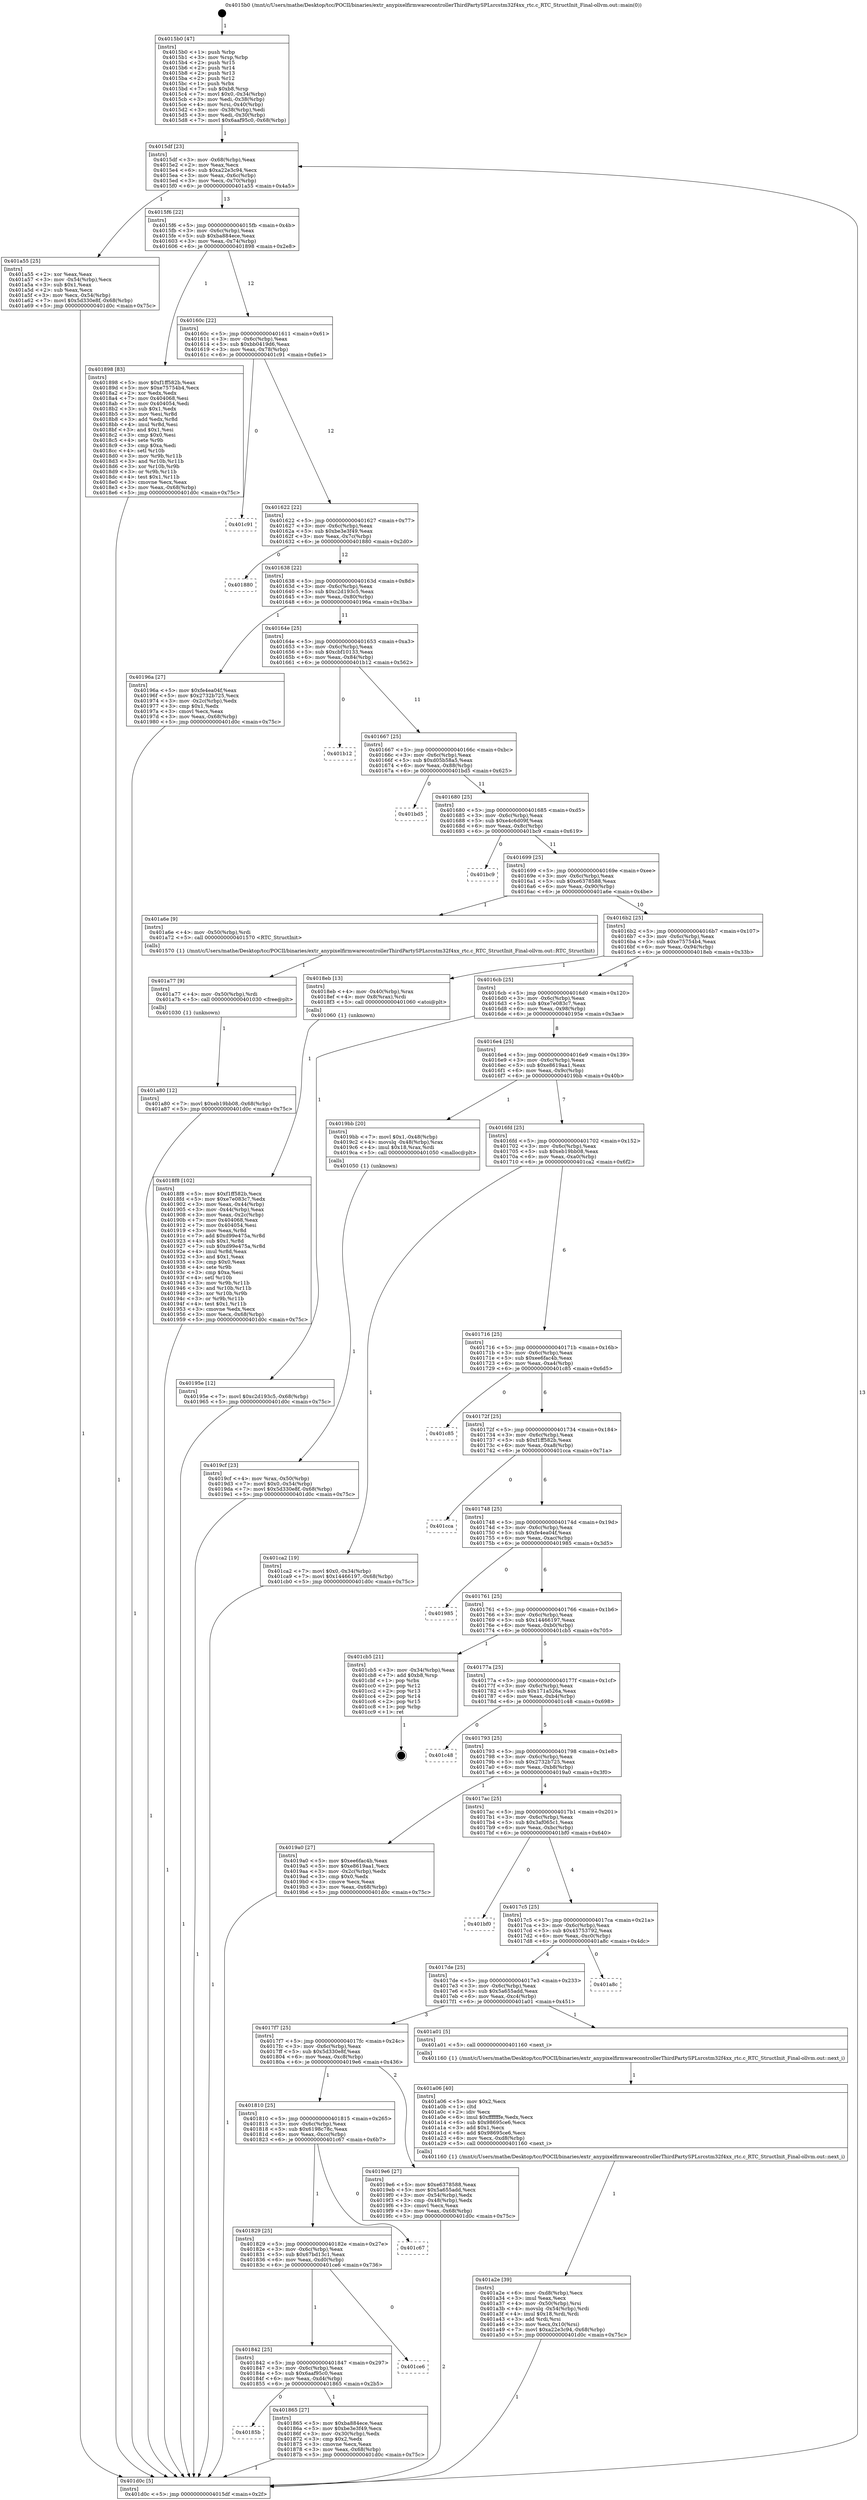 digraph "0x4015b0" {
  label = "0x4015b0 (/mnt/c/Users/mathe/Desktop/tcc/POCII/binaries/extr_anypixelfirmwarecontrollerThirdPartySPLsrcstm32f4xx_rtc.c_RTC_StructInit_Final-ollvm.out::main(0))"
  labelloc = "t"
  node[shape=record]

  Entry [label="",width=0.3,height=0.3,shape=circle,fillcolor=black,style=filled]
  "0x4015df" [label="{
     0x4015df [23]\l
     | [instrs]\l
     &nbsp;&nbsp;0x4015df \<+3\>: mov -0x68(%rbp),%eax\l
     &nbsp;&nbsp;0x4015e2 \<+2\>: mov %eax,%ecx\l
     &nbsp;&nbsp;0x4015e4 \<+6\>: sub $0xa22e3c94,%ecx\l
     &nbsp;&nbsp;0x4015ea \<+3\>: mov %eax,-0x6c(%rbp)\l
     &nbsp;&nbsp;0x4015ed \<+3\>: mov %ecx,-0x70(%rbp)\l
     &nbsp;&nbsp;0x4015f0 \<+6\>: je 0000000000401a55 \<main+0x4a5\>\l
  }"]
  "0x401a55" [label="{
     0x401a55 [25]\l
     | [instrs]\l
     &nbsp;&nbsp;0x401a55 \<+2\>: xor %eax,%eax\l
     &nbsp;&nbsp;0x401a57 \<+3\>: mov -0x54(%rbp),%ecx\l
     &nbsp;&nbsp;0x401a5a \<+3\>: sub $0x1,%eax\l
     &nbsp;&nbsp;0x401a5d \<+2\>: sub %eax,%ecx\l
     &nbsp;&nbsp;0x401a5f \<+3\>: mov %ecx,-0x54(%rbp)\l
     &nbsp;&nbsp;0x401a62 \<+7\>: movl $0x5d330e8f,-0x68(%rbp)\l
     &nbsp;&nbsp;0x401a69 \<+5\>: jmp 0000000000401d0c \<main+0x75c\>\l
  }"]
  "0x4015f6" [label="{
     0x4015f6 [22]\l
     | [instrs]\l
     &nbsp;&nbsp;0x4015f6 \<+5\>: jmp 00000000004015fb \<main+0x4b\>\l
     &nbsp;&nbsp;0x4015fb \<+3\>: mov -0x6c(%rbp),%eax\l
     &nbsp;&nbsp;0x4015fe \<+5\>: sub $0xba884ece,%eax\l
     &nbsp;&nbsp;0x401603 \<+3\>: mov %eax,-0x74(%rbp)\l
     &nbsp;&nbsp;0x401606 \<+6\>: je 0000000000401898 \<main+0x2e8\>\l
  }"]
  Exit [label="",width=0.3,height=0.3,shape=circle,fillcolor=black,style=filled,peripheries=2]
  "0x401898" [label="{
     0x401898 [83]\l
     | [instrs]\l
     &nbsp;&nbsp;0x401898 \<+5\>: mov $0xf1ff582b,%eax\l
     &nbsp;&nbsp;0x40189d \<+5\>: mov $0xe75754b4,%ecx\l
     &nbsp;&nbsp;0x4018a2 \<+2\>: xor %edx,%edx\l
     &nbsp;&nbsp;0x4018a4 \<+7\>: mov 0x404068,%esi\l
     &nbsp;&nbsp;0x4018ab \<+7\>: mov 0x404054,%edi\l
     &nbsp;&nbsp;0x4018b2 \<+3\>: sub $0x1,%edx\l
     &nbsp;&nbsp;0x4018b5 \<+3\>: mov %esi,%r8d\l
     &nbsp;&nbsp;0x4018b8 \<+3\>: add %edx,%r8d\l
     &nbsp;&nbsp;0x4018bb \<+4\>: imul %r8d,%esi\l
     &nbsp;&nbsp;0x4018bf \<+3\>: and $0x1,%esi\l
     &nbsp;&nbsp;0x4018c2 \<+3\>: cmp $0x0,%esi\l
     &nbsp;&nbsp;0x4018c5 \<+4\>: sete %r9b\l
     &nbsp;&nbsp;0x4018c9 \<+3\>: cmp $0xa,%edi\l
     &nbsp;&nbsp;0x4018cc \<+4\>: setl %r10b\l
     &nbsp;&nbsp;0x4018d0 \<+3\>: mov %r9b,%r11b\l
     &nbsp;&nbsp;0x4018d3 \<+3\>: and %r10b,%r11b\l
     &nbsp;&nbsp;0x4018d6 \<+3\>: xor %r10b,%r9b\l
     &nbsp;&nbsp;0x4018d9 \<+3\>: or %r9b,%r11b\l
     &nbsp;&nbsp;0x4018dc \<+4\>: test $0x1,%r11b\l
     &nbsp;&nbsp;0x4018e0 \<+3\>: cmovne %ecx,%eax\l
     &nbsp;&nbsp;0x4018e3 \<+3\>: mov %eax,-0x68(%rbp)\l
     &nbsp;&nbsp;0x4018e6 \<+5\>: jmp 0000000000401d0c \<main+0x75c\>\l
  }"]
  "0x40160c" [label="{
     0x40160c [22]\l
     | [instrs]\l
     &nbsp;&nbsp;0x40160c \<+5\>: jmp 0000000000401611 \<main+0x61\>\l
     &nbsp;&nbsp;0x401611 \<+3\>: mov -0x6c(%rbp),%eax\l
     &nbsp;&nbsp;0x401614 \<+5\>: sub $0xbb0419d6,%eax\l
     &nbsp;&nbsp;0x401619 \<+3\>: mov %eax,-0x78(%rbp)\l
     &nbsp;&nbsp;0x40161c \<+6\>: je 0000000000401c91 \<main+0x6e1\>\l
  }"]
  "0x401a80" [label="{
     0x401a80 [12]\l
     | [instrs]\l
     &nbsp;&nbsp;0x401a80 \<+7\>: movl $0xeb19bb08,-0x68(%rbp)\l
     &nbsp;&nbsp;0x401a87 \<+5\>: jmp 0000000000401d0c \<main+0x75c\>\l
  }"]
  "0x401c91" [label="{
     0x401c91\l
  }", style=dashed]
  "0x401622" [label="{
     0x401622 [22]\l
     | [instrs]\l
     &nbsp;&nbsp;0x401622 \<+5\>: jmp 0000000000401627 \<main+0x77\>\l
     &nbsp;&nbsp;0x401627 \<+3\>: mov -0x6c(%rbp),%eax\l
     &nbsp;&nbsp;0x40162a \<+5\>: sub $0xbe3e3f49,%eax\l
     &nbsp;&nbsp;0x40162f \<+3\>: mov %eax,-0x7c(%rbp)\l
     &nbsp;&nbsp;0x401632 \<+6\>: je 0000000000401880 \<main+0x2d0\>\l
  }"]
  "0x401a77" [label="{
     0x401a77 [9]\l
     | [instrs]\l
     &nbsp;&nbsp;0x401a77 \<+4\>: mov -0x50(%rbp),%rdi\l
     &nbsp;&nbsp;0x401a7b \<+5\>: call 0000000000401030 \<free@plt\>\l
     | [calls]\l
     &nbsp;&nbsp;0x401030 \{1\} (unknown)\l
  }"]
  "0x401880" [label="{
     0x401880\l
  }", style=dashed]
  "0x401638" [label="{
     0x401638 [22]\l
     | [instrs]\l
     &nbsp;&nbsp;0x401638 \<+5\>: jmp 000000000040163d \<main+0x8d\>\l
     &nbsp;&nbsp;0x40163d \<+3\>: mov -0x6c(%rbp),%eax\l
     &nbsp;&nbsp;0x401640 \<+5\>: sub $0xc2d193c5,%eax\l
     &nbsp;&nbsp;0x401645 \<+3\>: mov %eax,-0x80(%rbp)\l
     &nbsp;&nbsp;0x401648 \<+6\>: je 000000000040196a \<main+0x3ba\>\l
  }"]
  "0x401a2e" [label="{
     0x401a2e [39]\l
     | [instrs]\l
     &nbsp;&nbsp;0x401a2e \<+6\>: mov -0xd8(%rbp),%ecx\l
     &nbsp;&nbsp;0x401a34 \<+3\>: imul %eax,%ecx\l
     &nbsp;&nbsp;0x401a37 \<+4\>: mov -0x50(%rbp),%rsi\l
     &nbsp;&nbsp;0x401a3b \<+4\>: movslq -0x54(%rbp),%rdi\l
     &nbsp;&nbsp;0x401a3f \<+4\>: imul $0x18,%rdi,%rdi\l
     &nbsp;&nbsp;0x401a43 \<+3\>: add %rdi,%rsi\l
     &nbsp;&nbsp;0x401a46 \<+3\>: mov %ecx,0x10(%rsi)\l
     &nbsp;&nbsp;0x401a49 \<+7\>: movl $0xa22e3c94,-0x68(%rbp)\l
     &nbsp;&nbsp;0x401a50 \<+5\>: jmp 0000000000401d0c \<main+0x75c\>\l
  }"]
  "0x40196a" [label="{
     0x40196a [27]\l
     | [instrs]\l
     &nbsp;&nbsp;0x40196a \<+5\>: mov $0xfe4ea04f,%eax\l
     &nbsp;&nbsp;0x40196f \<+5\>: mov $0x2732b725,%ecx\l
     &nbsp;&nbsp;0x401974 \<+3\>: mov -0x2c(%rbp),%edx\l
     &nbsp;&nbsp;0x401977 \<+3\>: cmp $0x1,%edx\l
     &nbsp;&nbsp;0x40197a \<+3\>: cmovl %ecx,%eax\l
     &nbsp;&nbsp;0x40197d \<+3\>: mov %eax,-0x68(%rbp)\l
     &nbsp;&nbsp;0x401980 \<+5\>: jmp 0000000000401d0c \<main+0x75c\>\l
  }"]
  "0x40164e" [label="{
     0x40164e [25]\l
     | [instrs]\l
     &nbsp;&nbsp;0x40164e \<+5\>: jmp 0000000000401653 \<main+0xa3\>\l
     &nbsp;&nbsp;0x401653 \<+3\>: mov -0x6c(%rbp),%eax\l
     &nbsp;&nbsp;0x401656 \<+5\>: sub $0xcbf10133,%eax\l
     &nbsp;&nbsp;0x40165b \<+6\>: mov %eax,-0x84(%rbp)\l
     &nbsp;&nbsp;0x401661 \<+6\>: je 0000000000401b12 \<main+0x562\>\l
  }"]
  "0x401a06" [label="{
     0x401a06 [40]\l
     | [instrs]\l
     &nbsp;&nbsp;0x401a06 \<+5\>: mov $0x2,%ecx\l
     &nbsp;&nbsp;0x401a0b \<+1\>: cltd\l
     &nbsp;&nbsp;0x401a0c \<+2\>: idiv %ecx\l
     &nbsp;&nbsp;0x401a0e \<+6\>: imul $0xfffffffe,%edx,%ecx\l
     &nbsp;&nbsp;0x401a14 \<+6\>: sub $0x98695ce6,%ecx\l
     &nbsp;&nbsp;0x401a1a \<+3\>: add $0x1,%ecx\l
     &nbsp;&nbsp;0x401a1d \<+6\>: add $0x98695ce6,%ecx\l
     &nbsp;&nbsp;0x401a23 \<+6\>: mov %ecx,-0xd8(%rbp)\l
     &nbsp;&nbsp;0x401a29 \<+5\>: call 0000000000401160 \<next_i\>\l
     | [calls]\l
     &nbsp;&nbsp;0x401160 \{1\} (/mnt/c/Users/mathe/Desktop/tcc/POCII/binaries/extr_anypixelfirmwarecontrollerThirdPartySPLsrcstm32f4xx_rtc.c_RTC_StructInit_Final-ollvm.out::next_i)\l
  }"]
  "0x401b12" [label="{
     0x401b12\l
  }", style=dashed]
  "0x401667" [label="{
     0x401667 [25]\l
     | [instrs]\l
     &nbsp;&nbsp;0x401667 \<+5\>: jmp 000000000040166c \<main+0xbc\>\l
     &nbsp;&nbsp;0x40166c \<+3\>: mov -0x6c(%rbp),%eax\l
     &nbsp;&nbsp;0x40166f \<+5\>: sub $0xd05b58a5,%eax\l
     &nbsp;&nbsp;0x401674 \<+6\>: mov %eax,-0x88(%rbp)\l
     &nbsp;&nbsp;0x40167a \<+6\>: je 0000000000401bd5 \<main+0x625\>\l
  }"]
  "0x4019cf" [label="{
     0x4019cf [23]\l
     | [instrs]\l
     &nbsp;&nbsp;0x4019cf \<+4\>: mov %rax,-0x50(%rbp)\l
     &nbsp;&nbsp;0x4019d3 \<+7\>: movl $0x0,-0x54(%rbp)\l
     &nbsp;&nbsp;0x4019da \<+7\>: movl $0x5d330e8f,-0x68(%rbp)\l
     &nbsp;&nbsp;0x4019e1 \<+5\>: jmp 0000000000401d0c \<main+0x75c\>\l
  }"]
  "0x401bd5" [label="{
     0x401bd5\l
  }", style=dashed]
  "0x401680" [label="{
     0x401680 [25]\l
     | [instrs]\l
     &nbsp;&nbsp;0x401680 \<+5\>: jmp 0000000000401685 \<main+0xd5\>\l
     &nbsp;&nbsp;0x401685 \<+3\>: mov -0x6c(%rbp),%eax\l
     &nbsp;&nbsp;0x401688 \<+5\>: sub $0xe4c6d09f,%eax\l
     &nbsp;&nbsp;0x40168d \<+6\>: mov %eax,-0x8c(%rbp)\l
     &nbsp;&nbsp;0x401693 \<+6\>: je 0000000000401bc9 \<main+0x619\>\l
  }"]
  "0x4018f8" [label="{
     0x4018f8 [102]\l
     | [instrs]\l
     &nbsp;&nbsp;0x4018f8 \<+5\>: mov $0xf1ff582b,%ecx\l
     &nbsp;&nbsp;0x4018fd \<+5\>: mov $0xe7e083c7,%edx\l
     &nbsp;&nbsp;0x401902 \<+3\>: mov %eax,-0x44(%rbp)\l
     &nbsp;&nbsp;0x401905 \<+3\>: mov -0x44(%rbp),%eax\l
     &nbsp;&nbsp;0x401908 \<+3\>: mov %eax,-0x2c(%rbp)\l
     &nbsp;&nbsp;0x40190b \<+7\>: mov 0x404068,%eax\l
     &nbsp;&nbsp;0x401912 \<+7\>: mov 0x404054,%esi\l
     &nbsp;&nbsp;0x401919 \<+3\>: mov %eax,%r8d\l
     &nbsp;&nbsp;0x40191c \<+7\>: add $0xd99e475a,%r8d\l
     &nbsp;&nbsp;0x401923 \<+4\>: sub $0x1,%r8d\l
     &nbsp;&nbsp;0x401927 \<+7\>: sub $0xd99e475a,%r8d\l
     &nbsp;&nbsp;0x40192e \<+4\>: imul %r8d,%eax\l
     &nbsp;&nbsp;0x401932 \<+3\>: and $0x1,%eax\l
     &nbsp;&nbsp;0x401935 \<+3\>: cmp $0x0,%eax\l
     &nbsp;&nbsp;0x401938 \<+4\>: sete %r9b\l
     &nbsp;&nbsp;0x40193c \<+3\>: cmp $0xa,%esi\l
     &nbsp;&nbsp;0x40193f \<+4\>: setl %r10b\l
     &nbsp;&nbsp;0x401943 \<+3\>: mov %r9b,%r11b\l
     &nbsp;&nbsp;0x401946 \<+3\>: and %r10b,%r11b\l
     &nbsp;&nbsp;0x401949 \<+3\>: xor %r10b,%r9b\l
     &nbsp;&nbsp;0x40194c \<+3\>: or %r9b,%r11b\l
     &nbsp;&nbsp;0x40194f \<+4\>: test $0x1,%r11b\l
     &nbsp;&nbsp;0x401953 \<+3\>: cmovne %edx,%ecx\l
     &nbsp;&nbsp;0x401956 \<+3\>: mov %ecx,-0x68(%rbp)\l
     &nbsp;&nbsp;0x401959 \<+5\>: jmp 0000000000401d0c \<main+0x75c\>\l
  }"]
  "0x401bc9" [label="{
     0x401bc9\l
  }", style=dashed]
  "0x401699" [label="{
     0x401699 [25]\l
     | [instrs]\l
     &nbsp;&nbsp;0x401699 \<+5\>: jmp 000000000040169e \<main+0xee\>\l
     &nbsp;&nbsp;0x40169e \<+3\>: mov -0x6c(%rbp),%eax\l
     &nbsp;&nbsp;0x4016a1 \<+5\>: sub $0xe6378588,%eax\l
     &nbsp;&nbsp;0x4016a6 \<+6\>: mov %eax,-0x90(%rbp)\l
     &nbsp;&nbsp;0x4016ac \<+6\>: je 0000000000401a6e \<main+0x4be\>\l
  }"]
  "0x4015b0" [label="{
     0x4015b0 [47]\l
     | [instrs]\l
     &nbsp;&nbsp;0x4015b0 \<+1\>: push %rbp\l
     &nbsp;&nbsp;0x4015b1 \<+3\>: mov %rsp,%rbp\l
     &nbsp;&nbsp;0x4015b4 \<+2\>: push %r15\l
     &nbsp;&nbsp;0x4015b6 \<+2\>: push %r14\l
     &nbsp;&nbsp;0x4015b8 \<+2\>: push %r13\l
     &nbsp;&nbsp;0x4015ba \<+2\>: push %r12\l
     &nbsp;&nbsp;0x4015bc \<+1\>: push %rbx\l
     &nbsp;&nbsp;0x4015bd \<+7\>: sub $0xb8,%rsp\l
     &nbsp;&nbsp;0x4015c4 \<+7\>: movl $0x0,-0x34(%rbp)\l
     &nbsp;&nbsp;0x4015cb \<+3\>: mov %edi,-0x38(%rbp)\l
     &nbsp;&nbsp;0x4015ce \<+4\>: mov %rsi,-0x40(%rbp)\l
     &nbsp;&nbsp;0x4015d2 \<+3\>: mov -0x38(%rbp),%edi\l
     &nbsp;&nbsp;0x4015d5 \<+3\>: mov %edi,-0x30(%rbp)\l
     &nbsp;&nbsp;0x4015d8 \<+7\>: movl $0x6aaf95c0,-0x68(%rbp)\l
  }"]
  "0x401a6e" [label="{
     0x401a6e [9]\l
     | [instrs]\l
     &nbsp;&nbsp;0x401a6e \<+4\>: mov -0x50(%rbp),%rdi\l
     &nbsp;&nbsp;0x401a72 \<+5\>: call 0000000000401570 \<RTC_StructInit\>\l
     | [calls]\l
     &nbsp;&nbsp;0x401570 \{1\} (/mnt/c/Users/mathe/Desktop/tcc/POCII/binaries/extr_anypixelfirmwarecontrollerThirdPartySPLsrcstm32f4xx_rtc.c_RTC_StructInit_Final-ollvm.out::RTC_StructInit)\l
  }"]
  "0x4016b2" [label="{
     0x4016b2 [25]\l
     | [instrs]\l
     &nbsp;&nbsp;0x4016b2 \<+5\>: jmp 00000000004016b7 \<main+0x107\>\l
     &nbsp;&nbsp;0x4016b7 \<+3\>: mov -0x6c(%rbp),%eax\l
     &nbsp;&nbsp;0x4016ba \<+5\>: sub $0xe75754b4,%eax\l
     &nbsp;&nbsp;0x4016bf \<+6\>: mov %eax,-0x94(%rbp)\l
     &nbsp;&nbsp;0x4016c5 \<+6\>: je 00000000004018eb \<main+0x33b\>\l
  }"]
  "0x401d0c" [label="{
     0x401d0c [5]\l
     | [instrs]\l
     &nbsp;&nbsp;0x401d0c \<+5\>: jmp 00000000004015df \<main+0x2f\>\l
  }"]
  "0x4018eb" [label="{
     0x4018eb [13]\l
     | [instrs]\l
     &nbsp;&nbsp;0x4018eb \<+4\>: mov -0x40(%rbp),%rax\l
     &nbsp;&nbsp;0x4018ef \<+4\>: mov 0x8(%rax),%rdi\l
     &nbsp;&nbsp;0x4018f3 \<+5\>: call 0000000000401060 \<atoi@plt\>\l
     | [calls]\l
     &nbsp;&nbsp;0x401060 \{1\} (unknown)\l
  }"]
  "0x4016cb" [label="{
     0x4016cb [25]\l
     | [instrs]\l
     &nbsp;&nbsp;0x4016cb \<+5\>: jmp 00000000004016d0 \<main+0x120\>\l
     &nbsp;&nbsp;0x4016d0 \<+3\>: mov -0x6c(%rbp),%eax\l
     &nbsp;&nbsp;0x4016d3 \<+5\>: sub $0xe7e083c7,%eax\l
     &nbsp;&nbsp;0x4016d8 \<+6\>: mov %eax,-0x98(%rbp)\l
     &nbsp;&nbsp;0x4016de \<+6\>: je 000000000040195e \<main+0x3ae\>\l
  }"]
  "0x40185b" [label="{
     0x40185b\l
  }", style=dashed]
  "0x40195e" [label="{
     0x40195e [12]\l
     | [instrs]\l
     &nbsp;&nbsp;0x40195e \<+7\>: movl $0xc2d193c5,-0x68(%rbp)\l
     &nbsp;&nbsp;0x401965 \<+5\>: jmp 0000000000401d0c \<main+0x75c\>\l
  }"]
  "0x4016e4" [label="{
     0x4016e4 [25]\l
     | [instrs]\l
     &nbsp;&nbsp;0x4016e4 \<+5\>: jmp 00000000004016e9 \<main+0x139\>\l
     &nbsp;&nbsp;0x4016e9 \<+3\>: mov -0x6c(%rbp),%eax\l
     &nbsp;&nbsp;0x4016ec \<+5\>: sub $0xe8619aa1,%eax\l
     &nbsp;&nbsp;0x4016f1 \<+6\>: mov %eax,-0x9c(%rbp)\l
     &nbsp;&nbsp;0x4016f7 \<+6\>: je 00000000004019bb \<main+0x40b\>\l
  }"]
  "0x401865" [label="{
     0x401865 [27]\l
     | [instrs]\l
     &nbsp;&nbsp;0x401865 \<+5\>: mov $0xba884ece,%eax\l
     &nbsp;&nbsp;0x40186a \<+5\>: mov $0xbe3e3f49,%ecx\l
     &nbsp;&nbsp;0x40186f \<+3\>: mov -0x30(%rbp),%edx\l
     &nbsp;&nbsp;0x401872 \<+3\>: cmp $0x2,%edx\l
     &nbsp;&nbsp;0x401875 \<+3\>: cmovne %ecx,%eax\l
     &nbsp;&nbsp;0x401878 \<+3\>: mov %eax,-0x68(%rbp)\l
     &nbsp;&nbsp;0x40187b \<+5\>: jmp 0000000000401d0c \<main+0x75c\>\l
  }"]
  "0x4019bb" [label="{
     0x4019bb [20]\l
     | [instrs]\l
     &nbsp;&nbsp;0x4019bb \<+7\>: movl $0x1,-0x48(%rbp)\l
     &nbsp;&nbsp;0x4019c2 \<+4\>: movslq -0x48(%rbp),%rax\l
     &nbsp;&nbsp;0x4019c6 \<+4\>: imul $0x18,%rax,%rdi\l
     &nbsp;&nbsp;0x4019ca \<+5\>: call 0000000000401050 \<malloc@plt\>\l
     | [calls]\l
     &nbsp;&nbsp;0x401050 \{1\} (unknown)\l
  }"]
  "0x4016fd" [label="{
     0x4016fd [25]\l
     | [instrs]\l
     &nbsp;&nbsp;0x4016fd \<+5\>: jmp 0000000000401702 \<main+0x152\>\l
     &nbsp;&nbsp;0x401702 \<+3\>: mov -0x6c(%rbp),%eax\l
     &nbsp;&nbsp;0x401705 \<+5\>: sub $0xeb19bb08,%eax\l
     &nbsp;&nbsp;0x40170a \<+6\>: mov %eax,-0xa0(%rbp)\l
     &nbsp;&nbsp;0x401710 \<+6\>: je 0000000000401ca2 \<main+0x6f2\>\l
  }"]
  "0x401842" [label="{
     0x401842 [25]\l
     | [instrs]\l
     &nbsp;&nbsp;0x401842 \<+5\>: jmp 0000000000401847 \<main+0x297\>\l
     &nbsp;&nbsp;0x401847 \<+3\>: mov -0x6c(%rbp),%eax\l
     &nbsp;&nbsp;0x40184a \<+5\>: sub $0x6aaf95c0,%eax\l
     &nbsp;&nbsp;0x40184f \<+6\>: mov %eax,-0xd4(%rbp)\l
     &nbsp;&nbsp;0x401855 \<+6\>: je 0000000000401865 \<main+0x2b5\>\l
  }"]
  "0x401ca2" [label="{
     0x401ca2 [19]\l
     | [instrs]\l
     &nbsp;&nbsp;0x401ca2 \<+7\>: movl $0x0,-0x34(%rbp)\l
     &nbsp;&nbsp;0x401ca9 \<+7\>: movl $0x14466197,-0x68(%rbp)\l
     &nbsp;&nbsp;0x401cb0 \<+5\>: jmp 0000000000401d0c \<main+0x75c\>\l
  }"]
  "0x401716" [label="{
     0x401716 [25]\l
     | [instrs]\l
     &nbsp;&nbsp;0x401716 \<+5\>: jmp 000000000040171b \<main+0x16b\>\l
     &nbsp;&nbsp;0x40171b \<+3\>: mov -0x6c(%rbp),%eax\l
     &nbsp;&nbsp;0x40171e \<+5\>: sub $0xee6fac4b,%eax\l
     &nbsp;&nbsp;0x401723 \<+6\>: mov %eax,-0xa4(%rbp)\l
     &nbsp;&nbsp;0x401729 \<+6\>: je 0000000000401c85 \<main+0x6d5\>\l
  }"]
  "0x401ce6" [label="{
     0x401ce6\l
  }", style=dashed]
  "0x401c85" [label="{
     0x401c85\l
  }", style=dashed]
  "0x40172f" [label="{
     0x40172f [25]\l
     | [instrs]\l
     &nbsp;&nbsp;0x40172f \<+5\>: jmp 0000000000401734 \<main+0x184\>\l
     &nbsp;&nbsp;0x401734 \<+3\>: mov -0x6c(%rbp),%eax\l
     &nbsp;&nbsp;0x401737 \<+5\>: sub $0xf1ff582b,%eax\l
     &nbsp;&nbsp;0x40173c \<+6\>: mov %eax,-0xa8(%rbp)\l
     &nbsp;&nbsp;0x401742 \<+6\>: je 0000000000401cca \<main+0x71a\>\l
  }"]
  "0x401829" [label="{
     0x401829 [25]\l
     | [instrs]\l
     &nbsp;&nbsp;0x401829 \<+5\>: jmp 000000000040182e \<main+0x27e\>\l
     &nbsp;&nbsp;0x40182e \<+3\>: mov -0x6c(%rbp),%eax\l
     &nbsp;&nbsp;0x401831 \<+5\>: sub $0x67bd13c1,%eax\l
     &nbsp;&nbsp;0x401836 \<+6\>: mov %eax,-0xd0(%rbp)\l
     &nbsp;&nbsp;0x40183c \<+6\>: je 0000000000401ce6 \<main+0x736\>\l
  }"]
  "0x401cca" [label="{
     0x401cca\l
  }", style=dashed]
  "0x401748" [label="{
     0x401748 [25]\l
     | [instrs]\l
     &nbsp;&nbsp;0x401748 \<+5\>: jmp 000000000040174d \<main+0x19d\>\l
     &nbsp;&nbsp;0x40174d \<+3\>: mov -0x6c(%rbp),%eax\l
     &nbsp;&nbsp;0x401750 \<+5\>: sub $0xfe4ea04f,%eax\l
     &nbsp;&nbsp;0x401755 \<+6\>: mov %eax,-0xac(%rbp)\l
     &nbsp;&nbsp;0x40175b \<+6\>: je 0000000000401985 \<main+0x3d5\>\l
  }"]
  "0x401c67" [label="{
     0x401c67\l
  }", style=dashed]
  "0x401985" [label="{
     0x401985\l
  }", style=dashed]
  "0x401761" [label="{
     0x401761 [25]\l
     | [instrs]\l
     &nbsp;&nbsp;0x401761 \<+5\>: jmp 0000000000401766 \<main+0x1b6\>\l
     &nbsp;&nbsp;0x401766 \<+3\>: mov -0x6c(%rbp),%eax\l
     &nbsp;&nbsp;0x401769 \<+5\>: sub $0x14466197,%eax\l
     &nbsp;&nbsp;0x40176e \<+6\>: mov %eax,-0xb0(%rbp)\l
     &nbsp;&nbsp;0x401774 \<+6\>: je 0000000000401cb5 \<main+0x705\>\l
  }"]
  "0x401810" [label="{
     0x401810 [25]\l
     | [instrs]\l
     &nbsp;&nbsp;0x401810 \<+5\>: jmp 0000000000401815 \<main+0x265\>\l
     &nbsp;&nbsp;0x401815 \<+3\>: mov -0x6c(%rbp),%eax\l
     &nbsp;&nbsp;0x401818 \<+5\>: sub $0x6198c78c,%eax\l
     &nbsp;&nbsp;0x40181d \<+6\>: mov %eax,-0xcc(%rbp)\l
     &nbsp;&nbsp;0x401823 \<+6\>: je 0000000000401c67 \<main+0x6b7\>\l
  }"]
  "0x401cb5" [label="{
     0x401cb5 [21]\l
     | [instrs]\l
     &nbsp;&nbsp;0x401cb5 \<+3\>: mov -0x34(%rbp),%eax\l
     &nbsp;&nbsp;0x401cb8 \<+7\>: add $0xb8,%rsp\l
     &nbsp;&nbsp;0x401cbf \<+1\>: pop %rbx\l
     &nbsp;&nbsp;0x401cc0 \<+2\>: pop %r12\l
     &nbsp;&nbsp;0x401cc2 \<+2\>: pop %r13\l
     &nbsp;&nbsp;0x401cc4 \<+2\>: pop %r14\l
     &nbsp;&nbsp;0x401cc6 \<+2\>: pop %r15\l
     &nbsp;&nbsp;0x401cc8 \<+1\>: pop %rbp\l
     &nbsp;&nbsp;0x401cc9 \<+1\>: ret\l
  }"]
  "0x40177a" [label="{
     0x40177a [25]\l
     | [instrs]\l
     &nbsp;&nbsp;0x40177a \<+5\>: jmp 000000000040177f \<main+0x1cf\>\l
     &nbsp;&nbsp;0x40177f \<+3\>: mov -0x6c(%rbp),%eax\l
     &nbsp;&nbsp;0x401782 \<+5\>: sub $0x171a526a,%eax\l
     &nbsp;&nbsp;0x401787 \<+6\>: mov %eax,-0xb4(%rbp)\l
     &nbsp;&nbsp;0x40178d \<+6\>: je 0000000000401c48 \<main+0x698\>\l
  }"]
  "0x4019e6" [label="{
     0x4019e6 [27]\l
     | [instrs]\l
     &nbsp;&nbsp;0x4019e6 \<+5\>: mov $0xe6378588,%eax\l
     &nbsp;&nbsp;0x4019eb \<+5\>: mov $0x5a655add,%ecx\l
     &nbsp;&nbsp;0x4019f0 \<+3\>: mov -0x54(%rbp),%edx\l
     &nbsp;&nbsp;0x4019f3 \<+3\>: cmp -0x48(%rbp),%edx\l
     &nbsp;&nbsp;0x4019f6 \<+3\>: cmovl %ecx,%eax\l
     &nbsp;&nbsp;0x4019f9 \<+3\>: mov %eax,-0x68(%rbp)\l
     &nbsp;&nbsp;0x4019fc \<+5\>: jmp 0000000000401d0c \<main+0x75c\>\l
  }"]
  "0x401c48" [label="{
     0x401c48\l
  }", style=dashed]
  "0x401793" [label="{
     0x401793 [25]\l
     | [instrs]\l
     &nbsp;&nbsp;0x401793 \<+5\>: jmp 0000000000401798 \<main+0x1e8\>\l
     &nbsp;&nbsp;0x401798 \<+3\>: mov -0x6c(%rbp),%eax\l
     &nbsp;&nbsp;0x40179b \<+5\>: sub $0x2732b725,%eax\l
     &nbsp;&nbsp;0x4017a0 \<+6\>: mov %eax,-0xb8(%rbp)\l
     &nbsp;&nbsp;0x4017a6 \<+6\>: je 00000000004019a0 \<main+0x3f0\>\l
  }"]
  "0x4017f7" [label="{
     0x4017f7 [25]\l
     | [instrs]\l
     &nbsp;&nbsp;0x4017f7 \<+5\>: jmp 00000000004017fc \<main+0x24c\>\l
     &nbsp;&nbsp;0x4017fc \<+3\>: mov -0x6c(%rbp),%eax\l
     &nbsp;&nbsp;0x4017ff \<+5\>: sub $0x5d330e8f,%eax\l
     &nbsp;&nbsp;0x401804 \<+6\>: mov %eax,-0xc8(%rbp)\l
     &nbsp;&nbsp;0x40180a \<+6\>: je 00000000004019e6 \<main+0x436\>\l
  }"]
  "0x4019a0" [label="{
     0x4019a0 [27]\l
     | [instrs]\l
     &nbsp;&nbsp;0x4019a0 \<+5\>: mov $0xee6fac4b,%eax\l
     &nbsp;&nbsp;0x4019a5 \<+5\>: mov $0xe8619aa1,%ecx\l
     &nbsp;&nbsp;0x4019aa \<+3\>: mov -0x2c(%rbp),%edx\l
     &nbsp;&nbsp;0x4019ad \<+3\>: cmp $0x0,%edx\l
     &nbsp;&nbsp;0x4019b0 \<+3\>: cmove %ecx,%eax\l
     &nbsp;&nbsp;0x4019b3 \<+3\>: mov %eax,-0x68(%rbp)\l
     &nbsp;&nbsp;0x4019b6 \<+5\>: jmp 0000000000401d0c \<main+0x75c\>\l
  }"]
  "0x4017ac" [label="{
     0x4017ac [25]\l
     | [instrs]\l
     &nbsp;&nbsp;0x4017ac \<+5\>: jmp 00000000004017b1 \<main+0x201\>\l
     &nbsp;&nbsp;0x4017b1 \<+3\>: mov -0x6c(%rbp),%eax\l
     &nbsp;&nbsp;0x4017b4 \<+5\>: sub $0x3af065c1,%eax\l
     &nbsp;&nbsp;0x4017b9 \<+6\>: mov %eax,-0xbc(%rbp)\l
     &nbsp;&nbsp;0x4017bf \<+6\>: je 0000000000401bf0 \<main+0x640\>\l
  }"]
  "0x401a01" [label="{
     0x401a01 [5]\l
     | [instrs]\l
     &nbsp;&nbsp;0x401a01 \<+5\>: call 0000000000401160 \<next_i\>\l
     | [calls]\l
     &nbsp;&nbsp;0x401160 \{1\} (/mnt/c/Users/mathe/Desktop/tcc/POCII/binaries/extr_anypixelfirmwarecontrollerThirdPartySPLsrcstm32f4xx_rtc.c_RTC_StructInit_Final-ollvm.out::next_i)\l
  }"]
  "0x401bf0" [label="{
     0x401bf0\l
  }", style=dashed]
  "0x4017c5" [label="{
     0x4017c5 [25]\l
     | [instrs]\l
     &nbsp;&nbsp;0x4017c5 \<+5\>: jmp 00000000004017ca \<main+0x21a\>\l
     &nbsp;&nbsp;0x4017ca \<+3\>: mov -0x6c(%rbp),%eax\l
     &nbsp;&nbsp;0x4017cd \<+5\>: sub $0x45753792,%eax\l
     &nbsp;&nbsp;0x4017d2 \<+6\>: mov %eax,-0xc0(%rbp)\l
     &nbsp;&nbsp;0x4017d8 \<+6\>: je 0000000000401a8c \<main+0x4dc\>\l
  }"]
  "0x4017de" [label="{
     0x4017de [25]\l
     | [instrs]\l
     &nbsp;&nbsp;0x4017de \<+5\>: jmp 00000000004017e3 \<main+0x233\>\l
     &nbsp;&nbsp;0x4017e3 \<+3\>: mov -0x6c(%rbp),%eax\l
     &nbsp;&nbsp;0x4017e6 \<+5\>: sub $0x5a655add,%eax\l
     &nbsp;&nbsp;0x4017eb \<+6\>: mov %eax,-0xc4(%rbp)\l
     &nbsp;&nbsp;0x4017f1 \<+6\>: je 0000000000401a01 \<main+0x451\>\l
  }"]
  "0x401a8c" [label="{
     0x401a8c\l
  }", style=dashed]
  Entry -> "0x4015b0" [label=" 1"]
  "0x4015df" -> "0x401a55" [label=" 1"]
  "0x4015df" -> "0x4015f6" [label=" 13"]
  "0x401cb5" -> Exit [label=" 1"]
  "0x4015f6" -> "0x401898" [label=" 1"]
  "0x4015f6" -> "0x40160c" [label=" 12"]
  "0x401ca2" -> "0x401d0c" [label=" 1"]
  "0x40160c" -> "0x401c91" [label=" 0"]
  "0x40160c" -> "0x401622" [label=" 12"]
  "0x401a80" -> "0x401d0c" [label=" 1"]
  "0x401622" -> "0x401880" [label=" 0"]
  "0x401622" -> "0x401638" [label=" 12"]
  "0x401a77" -> "0x401a80" [label=" 1"]
  "0x401638" -> "0x40196a" [label=" 1"]
  "0x401638" -> "0x40164e" [label=" 11"]
  "0x401a6e" -> "0x401a77" [label=" 1"]
  "0x40164e" -> "0x401b12" [label=" 0"]
  "0x40164e" -> "0x401667" [label=" 11"]
  "0x401a55" -> "0x401d0c" [label=" 1"]
  "0x401667" -> "0x401bd5" [label=" 0"]
  "0x401667" -> "0x401680" [label=" 11"]
  "0x401a2e" -> "0x401d0c" [label=" 1"]
  "0x401680" -> "0x401bc9" [label=" 0"]
  "0x401680" -> "0x401699" [label=" 11"]
  "0x401a06" -> "0x401a2e" [label=" 1"]
  "0x401699" -> "0x401a6e" [label=" 1"]
  "0x401699" -> "0x4016b2" [label=" 10"]
  "0x401a01" -> "0x401a06" [label=" 1"]
  "0x4016b2" -> "0x4018eb" [label=" 1"]
  "0x4016b2" -> "0x4016cb" [label=" 9"]
  "0x4019e6" -> "0x401d0c" [label=" 2"]
  "0x4016cb" -> "0x40195e" [label=" 1"]
  "0x4016cb" -> "0x4016e4" [label=" 8"]
  "0x4019cf" -> "0x401d0c" [label=" 1"]
  "0x4016e4" -> "0x4019bb" [label=" 1"]
  "0x4016e4" -> "0x4016fd" [label=" 7"]
  "0x4019bb" -> "0x4019cf" [label=" 1"]
  "0x4016fd" -> "0x401ca2" [label=" 1"]
  "0x4016fd" -> "0x401716" [label=" 6"]
  "0x40196a" -> "0x401d0c" [label=" 1"]
  "0x401716" -> "0x401c85" [label=" 0"]
  "0x401716" -> "0x40172f" [label=" 6"]
  "0x40195e" -> "0x401d0c" [label=" 1"]
  "0x40172f" -> "0x401cca" [label=" 0"]
  "0x40172f" -> "0x401748" [label=" 6"]
  "0x4018eb" -> "0x4018f8" [label=" 1"]
  "0x401748" -> "0x401985" [label=" 0"]
  "0x401748" -> "0x401761" [label=" 6"]
  "0x401898" -> "0x401d0c" [label=" 1"]
  "0x401761" -> "0x401cb5" [label=" 1"]
  "0x401761" -> "0x40177a" [label=" 5"]
  "0x4015b0" -> "0x4015df" [label=" 1"]
  "0x40177a" -> "0x401c48" [label=" 0"]
  "0x40177a" -> "0x401793" [label=" 5"]
  "0x401865" -> "0x401d0c" [label=" 1"]
  "0x401793" -> "0x4019a0" [label=" 1"]
  "0x401793" -> "0x4017ac" [label=" 4"]
  "0x401842" -> "0x401865" [label=" 1"]
  "0x4017ac" -> "0x401bf0" [label=" 0"]
  "0x4017ac" -> "0x4017c5" [label=" 4"]
  "0x4019a0" -> "0x401d0c" [label=" 1"]
  "0x4017c5" -> "0x401a8c" [label=" 0"]
  "0x4017c5" -> "0x4017de" [label=" 4"]
  "0x401829" -> "0x401842" [label=" 1"]
  "0x4017de" -> "0x401a01" [label=" 1"]
  "0x4017de" -> "0x4017f7" [label=" 3"]
  "0x401842" -> "0x40185b" [label=" 0"]
  "0x4017f7" -> "0x4019e6" [label=" 2"]
  "0x4017f7" -> "0x401810" [label=" 1"]
  "0x401d0c" -> "0x4015df" [label=" 13"]
  "0x401810" -> "0x401c67" [label=" 0"]
  "0x401810" -> "0x401829" [label=" 1"]
  "0x4018f8" -> "0x401d0c" [label=" 1"]
  "0x401829" -> "0x401ce6" [label=" 0"]
}
